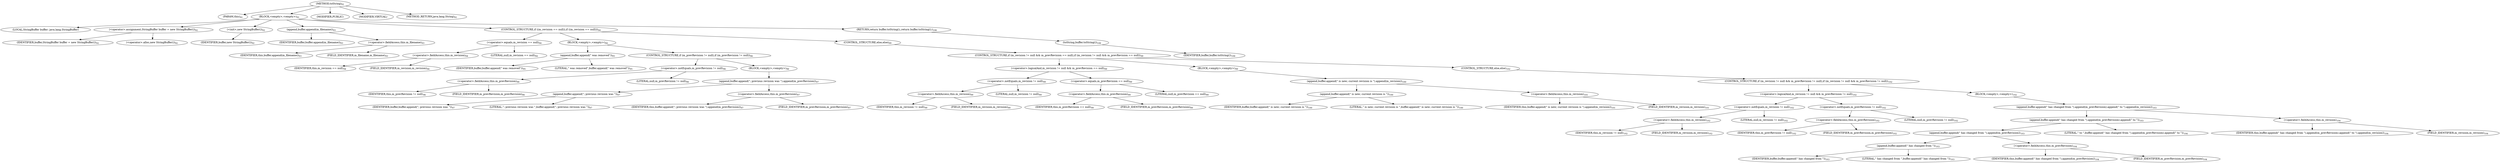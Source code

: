 digraph "toString" {  
"103" [label = <(METHOD,toString)<SUB>91</SUB>> ]
"104" [label = <(PARAM,this)<SUB>91</SUB>> ]
"105" [label = <(BLOCK,&lt;empty&gt;,&lt;empty&gt;)<SUB>91</SUB>> ]
"8" [label = <(LOCAL,StringBuffer buffer: java.lang.StringBuffer)> ]
"106" [label = <(&lt;operator&gt;.assignment,StringBuffer buffer = new StringBuffer())<SUB>92</SUB>> ]
"107" [label = <(IDENTIFIER,buffer,StringBuffer buffer = new StringBuffer())<SUB>92</SUB>> ]
"108" [label = <(&lt;operator&gt;.alloc,new StringBuffer())<SUB>92</SUB>> ]
"109" [label = <(&lt;init&gt;,new StringBuffer())<SUB>92</SUB>> ]
"7" [label = <(IDENTIFIER,buffer,new StringBuffer())<SUB>92</SUB>> ]
"110" [label = <(append,buffer.append(m_filename))<SUB>93</SUB>> ]
"111" [label = <(IDENTIFIER,buffer,buffer.append(m_filename))<SUB>93</SUB>> ]
"112" [label = <(&lt;operator&gt;.fieldAccess,this.m_filename)<SUB>93</SUB>> ]
"113" [label = <(IDENTIFIER,this,buffer.append(m_filename))<SUB>93</SUB>> ]
"114" [label = <(FIELD_IDENTIFIER,m_filename,m_filename)<SUB>93</SUB>> ]
"115" [label = <(CONTROL_STRUCTURE,if ((m_revision == null)),if ((m_revision == null)))<SUB>94</SUB>> ]
"116" [label = <(&lt;operator&gt;.equals,m_revision == null)<SUB>94</SUB>> ]
"117" [label = <(&lt;operator&gt;.fieldAccess,this.m_revision)<SUB>94</SUB>> ]
"118" [label = <(IDENTIFIER,this,m_revision == null)<SUB>94</SUB>> ]
"119" [label = <(FIELD_IDENTIFIER,m_revision,m_revision)<SUB>94</SUB>> ]
"120" [label = <(LITERAL,null,m_revision == null)<SUB>94</SUB>> ]
"121" [label = <(BLOCK,&lt;empty&gt;,&lt;empty&gt;)<SUB>94</SUB>> ]
"122" [label = <(append,buffer.append(&quot; was removed&quot;))<SUB>95</SUB>> ]
"123" [label = <(IDENTIFIER,buffer,buffer.append(&quot; was removed&quot;))<SUB>95</SUB>> ]
"124" [label = <(LITERAL,&quot; was removed&quot;,buffer.append(&quot; was removed&quot;))<SUB>95</SUB>> ]
"125" [label = <(CONTROL_STRUCTURE,if (m_prevRevision != null),if (m_prevRevision != null))<SUB>96</SUB>> ]
"126" [label = <(&lt;operator&gt;.notEquals,m_prevRevision != null)<SUB>96</SUB>> ]
"127" [label = <(&lt;operator&gt;.fieldAccess,this.m_prevRevision)<SUB>96</SUB>> ]
"128" [label = <(IDENTIFIER,this,m_prevRevision != null)<SUB>96</SUB>> ]
"129" [label = <(FIELD_IDENTIFIER,m_prevRevision,m_prevRevision)<SUB>96</SUB>> ]
"130" [label = <(LITERAL,null,m_prevRevision != null)<SUB>96</SUB>> ]
"131" [label = <(BLOCK,&lt;empty&gt;,&lt;empty&gt;)<SUB>96</SUB>> ]
"132" [label = <(append,buffer.append(&quot;; previous revision was &quot;).append(m_prevRevision))<SUB>97</SUB>> ]
"133" [label = <(append,buffer.append(&quot;; previous revision was &quot;))<SUB>97</SUB>> ]
"134" [label = <(IDENTIFIER,buffer,buffer.append(&quot;; previous revision was &quot;))<SUB>97</SUB>> ]
"135" [label = <(LITERAL,&quot;; previous revision was &quot;,buffer.append(&quot;; previous revision was &quot;))<SUB>97</SUB>> ]
"136" [label = <(&lt;operator&gt;.fieldAccess,this.m_prevRevision)<SUB>97</SUB>> ]
"137" [label = <(IDENTIFIER,this,buffer.append(&quot;; previous revision was &quot;).append(m_prevRevision))<SUB>97</SUB>> ]
"138" [label = <(FIELD_IDENTIFIER,m_prevRevision,m_prevRevision)<SUB>97</SUB>> ]
"139" [label = <(CONTROL_STRUCTURE,else,else)<SUB>99</SUB>> ]
"140" [label = <(CONTROL_STRUCTURE,if (m_revision != null &amp;&amp; m_prevRevision == null),if (m_revision != null &amp;&amp; m_prevRevision == null))<SUB>99</SUB>> ]
"141" [label = <(&lt;operator&gt;.logicalAnd,m_revision != null &amp;&amp; m_prevRevision == null)<SUB>99</SUB>> ]
"142" [label = <(&lt;operator&gt;.notEquals,m_revision != null)<SUB>99</SUB>> ]
"143" [label = <(&lt;operator&gt;.fieldAccess,this.m_revision)<SUB>99</SUB>> ]
"144" [label = <(IDENTIFIER,this,m_revision != null)<SUB>99</SUB>> ]
"145" [label = <(FIELD_IDENTIFIER,m_revision,m_revision)<SUB>99</SUB>> ]
"146" [label = <(LITERAL,null,m_revision != null)<SUB>99</SUB>> ]
"147" [label = <(&lt;operator&gt;.equals,m_prevRevision == null)<SUB>99</SUB>> ]
"148" [label = <(&lt;operator&gt;.fieldAccess,this.m_prevRevision)<SUB>99</SUB>> ]
"149" [label = <(IDENTIFIER,this,m_prevRevision == null)<SUB>99</SUB>> ]
"150" [label = <(FIELD_IDENTIFIER,m_prevRevision,m_prevRevision)<SUB>99</SUB>> ]
"151" [label = <(LITERAL,null,m_prevRevision == null)<SUB>99</SUB>> ]
"152" [label = <(BLOCK,&lt;empty&gt;,&lt;empty&gt;)<SUB>99</SUB>> ]
"153" [label = <(append,buffer.append(&quot; is new; current revision is &quot;).append(m_revision))<SUB>100</SUB>> ]
"154" [label = <(append,buffer.append(&quot; is new; current revision is &quot;))<SUB>100</SUB>> ]
"155" [label = <(IDENTIFIER,buffer,buffer.append(&quot; is new; current revision is &quot;))<SUB>100</SUB>> ]
"156" [label = <(LITERAL,&quot; is new; current revision is &quot;,buffer.append(&quot; is new; current revision is &quot;))<SUB>100</SUB>> ]
"157" [label = <(&lt;operator&gt;.fieldAccess,this.m_revision)<SUB>101</SUB>> ]
"158" [label = <(IDENTIFIER,this,buffer.append(&quot; is new; current revision is &quot;).append(m_revision))<SUB>101</SUB>> ]
"159" [label = <(FIELD_IDENTIFIER,m_revision,m_revision)<SUB>101</SUB>> ]
"160" [label = <(CONTROL_STRUCTURE,else,else)<SUB>102</SUB>> ]
"161" [label = <(CONTROL_STRUCTURE,if (m_revision != null &amp;&amp; m_prevRevision != null),if (m_revision != null &amp;&amp; m_prevRevision != null))<SUB>102</SUB>> ]
"162" [label = <(&lt;operator&gt;.logicalAnd,m_revision != null &amp;&amp; m_prevRevision != null)<SUB>102</SUB>> ]
"163" [label = <(&lt;operator&gt;.notEquals,m_revision != null)<SUB>102</SUB>> ]
"164" [label = <(&lt;operator&gt;.fieldAccess,this.m_revision)<SUB>102</SUB>> ]
"165" [label = <(IDENTIFIER,this,m_revision != null)<SUB>102</SUB>> ]
"166" [label = <(FIELD_IDENTIFIER,m_revision,m_revision)<SUB>102</SUB>> ]
"167" [label = <(LITERAL,null,m_revision != null)<SUB>102</SUB>> ]
"168" [label = <(&lt;operator&gt;.notEquals,m_prevRevision != null)<SUB>102</SUB>> ]
"169" [label = <(&lt;operator&gt;.fieldAccess,this.m_prevRevision)<SUB>102</SUB>> ]
"170" [label = <(IDENTIFIER,this,m_prevRevision != null)<SUB>102</SUB>> ]
"171" [label = <(FIELD_IDENTIFIER,m_prevRevision,m_prevRevision)<SUB>102</SUB>> ]
"172" [label = <(LITERAL,null,m_prevRevision != null)<SUB>102</SUB>> ]
"173" [label = <(BLOCK,&lt;empty&gt;,&lt;empty&gt;)<SUB>102</SUB>> ]
"174" [label = <(append,buffer.append(&quot; has changed from &quot;).append(m_prevRevision).append(&quot; to &quot;).append(m_revision))<SUB>103</SUB>> ]
"175" [label = <(append,buffer.append(&quot; has changed from &quot;).append(m_prevRevision).append(&quot; to &quot;))<SUB>103</SUB>> ]
"176" [label = <(append,buffer.append(&quot; has changed from &quot;).append(m_prevRevision))<SUB>103</SUB>> ]
"177" [label = <(append,buffer.append(&quot; has changed from &quot;))<SUB>103</SUB>> ]
"178" [label = <(IDENTIFIER,buffer,buffer.append(&quot; has changed from &quot;))<SUB>103</SUB>> ]
"179" [label = <(LITERAL,&quot; has changed from &quot;,buffer.append(&quot; has changed from &quot;))<SUB>103</SUB>> ]
"180" [label = <(&lt;operator&gt;.fieldAccess,this.m_prevRevision)<SUB>104</SUB>> ]
"181" [label = <(IDENTIFIER,this,buffer.append(&quot; has changed from &quot;).append(m_prevRevision))<SUB>104</SUB>> ]
"182" [label = <(FIELD_IDENTIFIER,m_prevRevision,m_prevRevision)<SUB>104</SUB>> ]
"183" [label = <(LITERAL,&quot; to &quot;,buffer.append(&quot; has changed from &quot;).append(m_prevRevision).append(&quot; to &quot;))<SUB>104</SUB>> ]
"184" [label = <(&lt;operator&gt;.fieldAccess,this.m_revision)<SUB>104</SUB>> ]
"185" [label = <(IDENTIFIER,this,buffer.append(&quot; has changed from &quot;).append(m_prevRevision).append(&quot; to &quot;).append(m_revision))<SUB>104</SUB>> ]
"186" [label = <(FIELD_IDENTIFIER,m_revision,m_revision)<SUB>104</SUB>> ]
"187" [label = <(RETURN,return buffer.toString();,return buffer.toString();)<SUB>106</SUB>> ]
"188" [label = <(toString,buffer.toString())<SUB>106</SUB>> ]
"189" [label = <(IDENTIFIER,buffer,buffer.toString())<SUB>106</SUB>> ]
"190" [label = <(MODIFIER,PUBLIC)> ]
"191" [label = <(MODIFIER,VIRTUAL)> ]
"192" [label = <(METHOD_RETURN,java.lang.String)<SUB>91</SUB>> ]
  "103" -> "104" 
  "103" -> "105" 
  "103" -> "190" 
  "103" -> "191" 
  "103" -> "192" 
  "105" -> "8" 
  "105" -> "106" 
  "105" -> "109" 
  "105" -> "110" 
  "105" -> "115" 
  "105" -> "187" 
  "106" -> "107" 
  "106" -> "108" 
  "109" -> "7" 
  "110" -> "111" 
  "110" -> "112" 
  "112" -> "113" 
  "112" -> "114" 
  "115" -> "116" 
  "115" -> "121" 
  "115" -> "139" 
  "116" -> "117" 
  "116" -> "120" 
  "117" -> "118" 
  "117" -> "119" 
  "121" -> "122" 
  "121" -> "125" 
  "122" -> "123" 
  "122" -> "124" 
  "125" -> "126" 
  "125" -> "131" 
  "126" -> "127" 
  "126" -> "130" 
  "127" -> "128" 
  "127" -> "129" 
  "131" -> "132" 
  "132" -> "133" 
  "132" -> "136" 
  "133" -> "134" 
  "133" -> "135" 
  "136" -> "137" 
  "136" -> "138" 
  "139" -> "140" 
  "140" -> "141" 
  "140" -> "152" 
  "140" -> "160" 
  "141" -> "142" 
  "141" -> "147" 
  "142" -> "143" 
  "142" -> "146" 
  "143" -> "144" 
  "143" -> "145" 
  "147" -> "148" 
  "147" -> "151" 
  "148" -> "149" 
  "148" -> "150" 
  "152" -> "153" 
  "153" -> "154" 
  "153" -> "157" 
  "154" -> "155" 
  "154" -> "156" 
  "157" -> "158" 
  "157" -> "159" 
  "160" -> "161" 
  "161" -> "162" 
  "161" -> "173" 
  "162" -> "163" 
  "162" -> "168" 
  "163" -> "164" 
  "163" -> "167" 
  "164" -> "165" 
  "164" -> "166" 
  "168" -> "169" 
  "168" -> "172" 
  "169" -> "170" 
  "169" -> "171" 
  "173" -> "174" 
  "174" -> "175" 
  "174" -> "184" 
  "175" -> "176" 
  "175" -> "183" 
  "176" -> "177" 
  "176" -> "180" 
  "177" -> "178" 
  "177" -> "179" 
  "180" -> "181" 
  "180" -> "182" 
  "184" -> "185" 
  "184" -> "186" 
  "187" -> "188" 
  "188" -> "189" 
}
